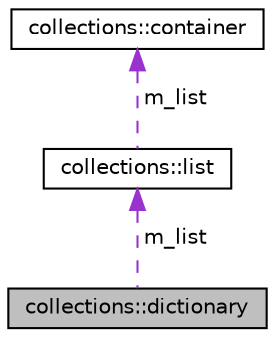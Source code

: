 digraph "collections::dictionary"
{
 // LATEX_PDF_SIZE
  edge [fontname="Helvetica",fontsize="10",labelfontname="Helvetica",labelfontsize="10"];
  node [fontname="Helvetica",fontsize="10",shape=record];
  Node1 [label="collections::dictionary",height=0.2,width=0.4,color="black", fillcolor="grey75", style="filled", fontcolor="black",tooltip="Defines a generic dictionary."];
  Node2 -> Node1 [dir="back",color="darkorchid3",fontsize="10",style="dashed",label=" m_list" ,fontname="Helvetica"];
  Node2 [label="collections::list",height=0.2,width=0.4,color="black", fillcolor="white", style="filled",URL="$structcollections_1_1list.html",tooltip="Defines a generic list."];
  Node3 -> Node2 [dir="back",color="darkorchid3",fontsize="10",style="dashed",label=" m_list" ,fontname="Helvetica"];
  Node3 [label="collections::container",height=0.2,width=0.4,color="black", fillcolor="white", style="filled",URL="$structcollections_1_1container.html",tooltip="A container type allowing storage of any Fortran type."];
}
